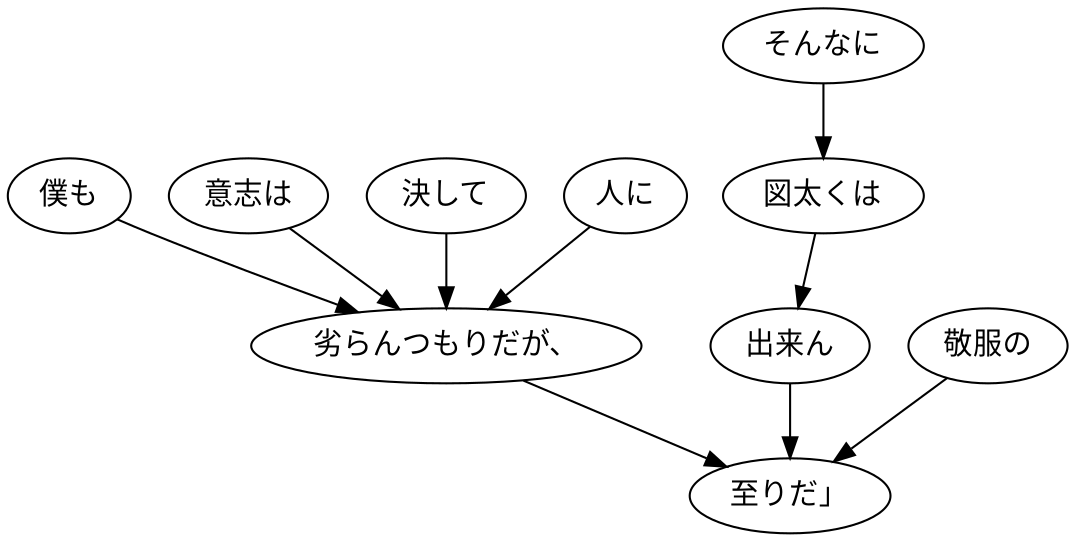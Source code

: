 digraph graph2628 {
	node0 [label="僕も"];
	node1 [label="意志は"];
	node2 [label="決して"];
	node3 [label="人に"];
	node4 [label="劣らんつもりだが、"];
	node5 [label="そんなに"];
	node6 [label="図太くは"];
	node7 [label="出来ん"];
	node8 [label="敬服の"];
	node9 [label="至りだ」"];
	node0 -> node4;
	node1 -> node4;
	node2 -> node4;
	node3 -> node4;
	node4 -> node9;
	node5 -> node6;
	node6 -> node7;
	node7 -> node9;
	node8 -> node9;
}
